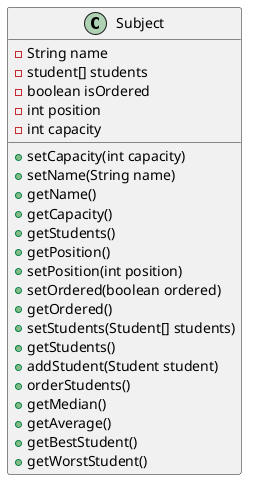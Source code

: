 @startuml
Class Subject{
 -String name
 -student[] students
 -boolean isOrdered
 -int position
 -int capacity
 +setCapacity(int capacity)
 +setName(String name)
 +getName()
 +getCapacity()
 +getStudents()
 +getPosition()
 +setPosition(int position)
 +setOrdered(boolean ordered)
 +getOrdered()
 +setStudents(Student[] students)
 +getStudents()
 +addStudent(Student student)
 +orderStudents()
 +getMedian()
 +getAverage()
 +getBestStudent()
 +getWorstStudent()
 }
@enduml